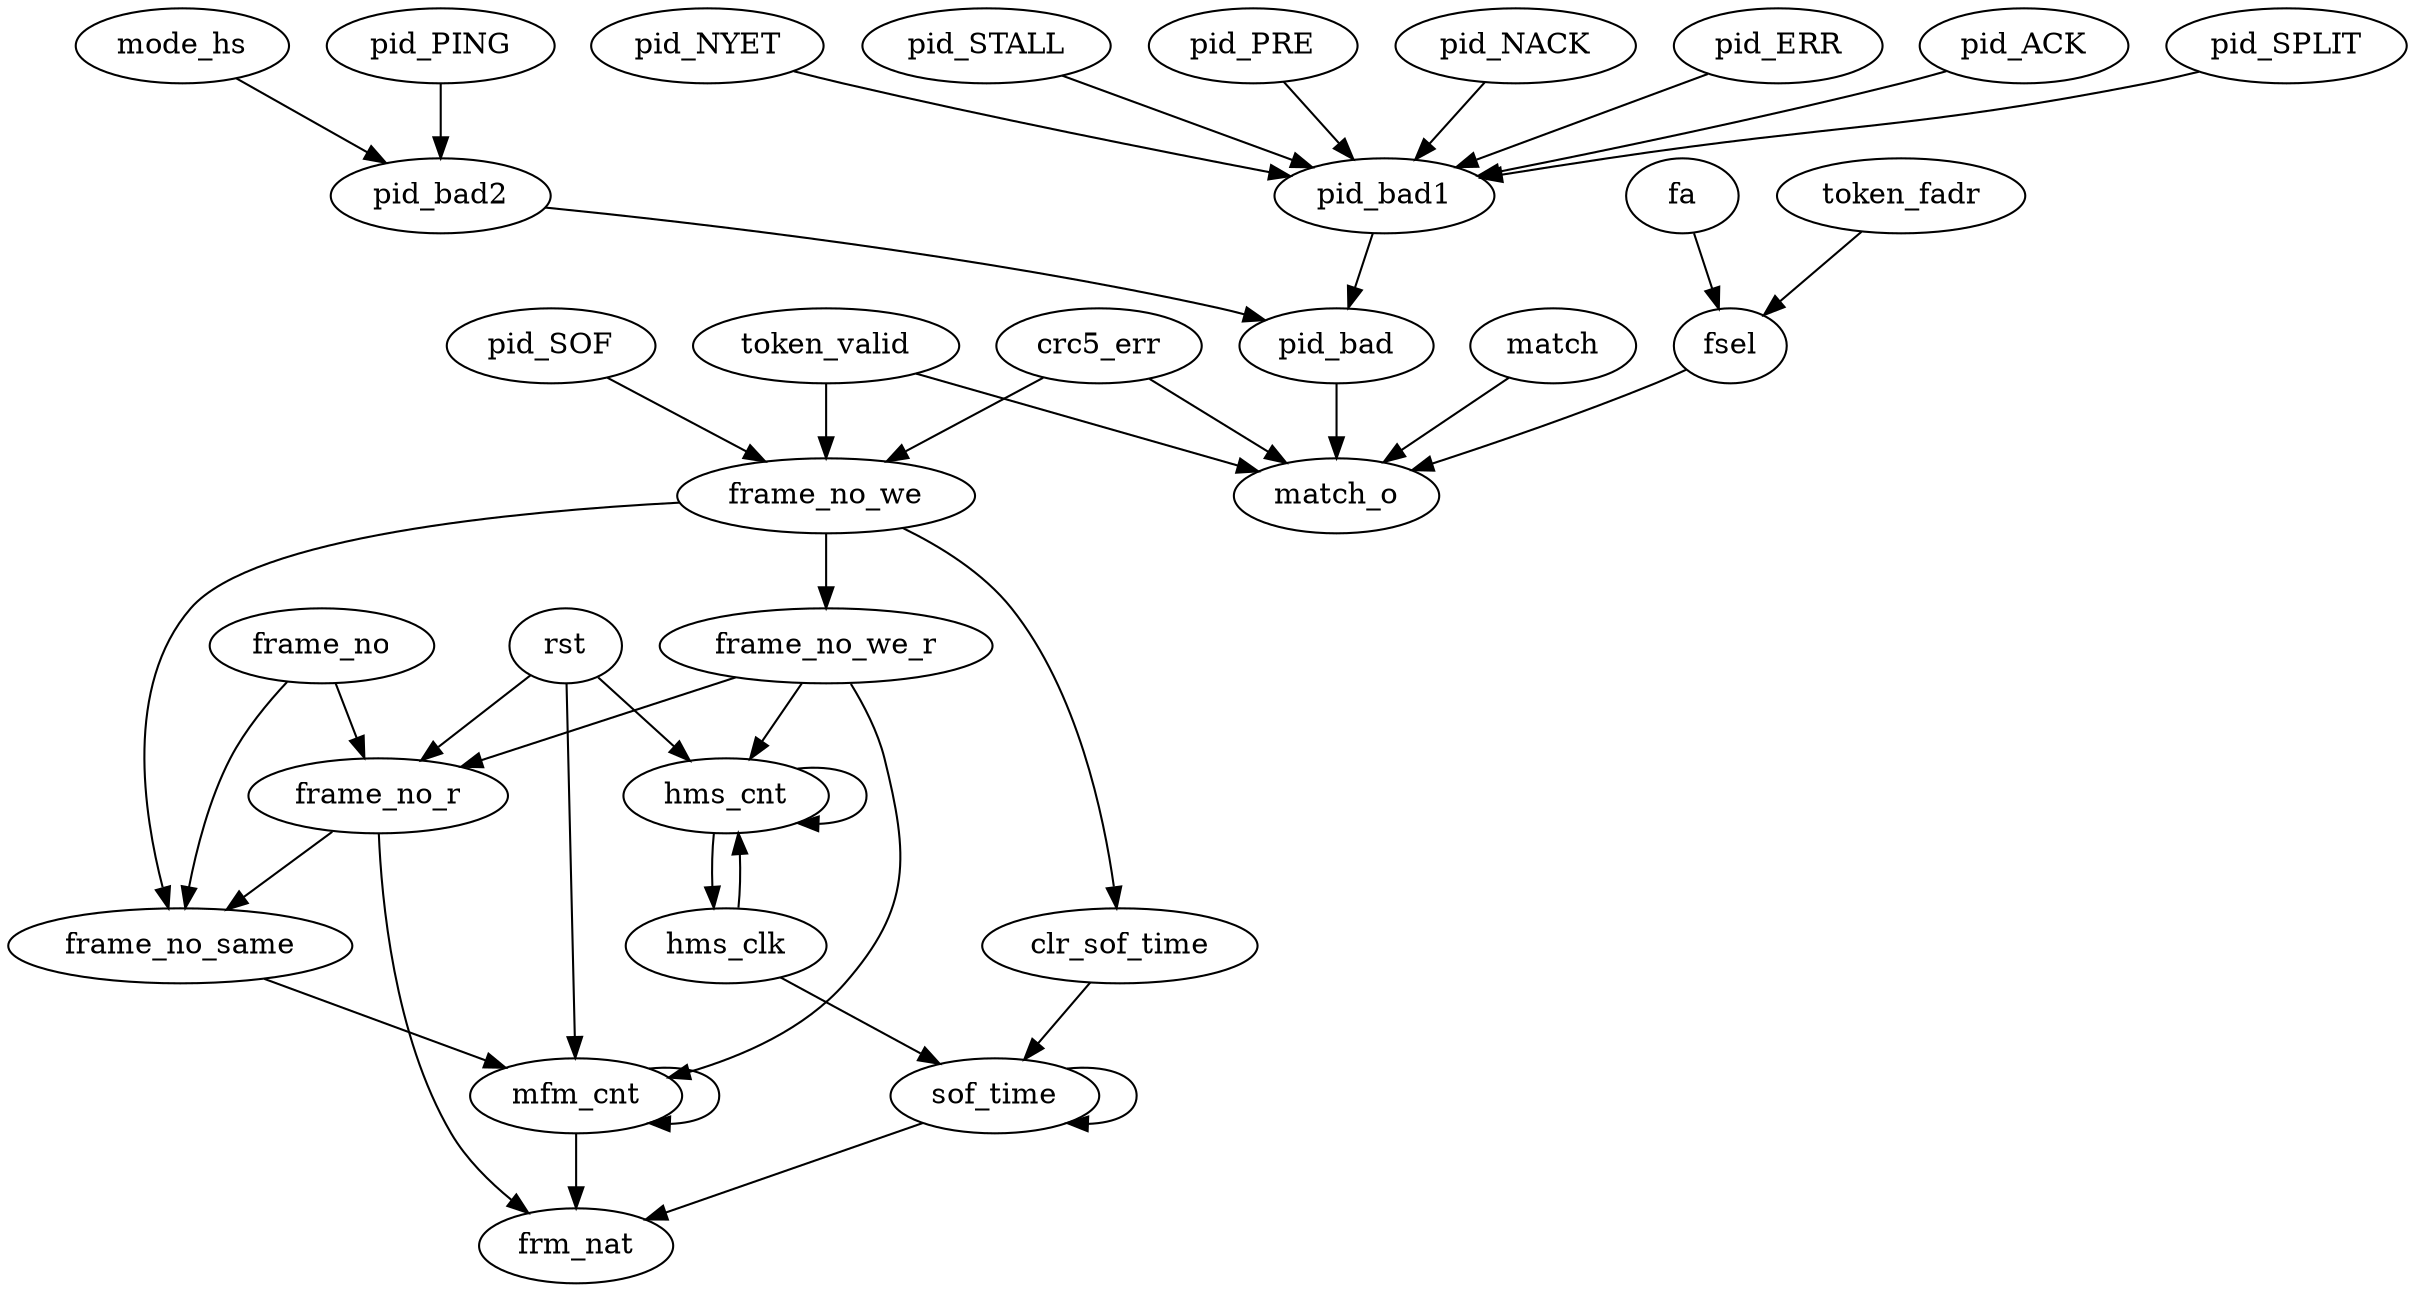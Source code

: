 digraph "" {
	pid_SOF -> frame_no_we	 [weight=1.0];
	crc5_err -> frame_no_we	 [weight=1.0];
	crc5_err -> match_o	 [weight=1.0];
	pid_PING -> pid_bad2	 [weight=1.0];
	pid_bad -> match_o	 [weight=1.0];
	frame_no_we -> frame_no_we_r	 [weight=1.0];
	frame_no_we -> frame_no_same	 [weight=1.0];
	frame_no_we -> clr_sof_time	 [weight=1.0];
	frame_no_we_r -> mfm_cnt	 [weight=2.0];
	frame_no_we_r -> frame_no_r	 [weight=1.0];
	frame_no_we_r -> hms_cnt	 [weight=2.0];
	pid_STALL -> pid_bad1	 [weight=1.0];
	frame_no_same -> mfm_cnt	 [weight=3.0];
	sof_time -> frm_nat	 [weight=1.0];
	sof_time -> sof_time	 [weight=1.0];
	mfm_cnt -> frm_nat	 [weight=1.0];
	mfm_cnt -> mfm_cnt	 [weight=1.0];
	match -> match_o	 [weight=1.0];
	pid_bad1 -> pid_bad	 [weight=1.0];
	pid_PRE -> pid_bad1	 [weight=1.0];
	pid_bad2 -> pid_bad	 [weight=1.0];
	pid_NACK -> pid_bad1	 [weight=1.0];
	hms_clk -> sof_time	 [weight=1.0];
	hms_clk -> hms_cnt	 [weight=2.0];
	mode_hs -> pid_bad2	 [weight=1.0];
	fa -> fsel	 [weight=1.0];
	pid_ERR -> pid_bad1	 [weight=1.0];
	token_fadr -> fsel	 [weight=1.0];
	rst -> mfm_cnt	 [weight=3.0];
	rst -> frame_no_r	 [weight=2.0];
	rst -> hms_cnt	 [weight=3.0];
	fsel -> match_o	 [weight=1.0];
	frame_no -> frame_no_same	 [weight=1.0];
	frame_no -> frame_no_r	 [weight=1.0];
	pid_ACK -> pid_bad1	 [weight=1.0];
	frame_no_r -> frm_nat	 [weight=1.0];
	frame_no_r -> frame_no_same	 [weight=1.0];
	token_valid -> frame_no_we	 [weight=1.0];
	token_valid -> match_o	 [weight=1.0];
	pid_SPLIT -> pid_bad1	 [weight=1.0];
	clr_sof_time -> sof_time	 [weight=2.0];
	pid_NYET -> pid_bad1	 [weight=1.0];
	hms_cnt -> hms_clk	 [weight=1.0];
	hms_cnt -> hms_cnt	 [weight=1.0];
}
